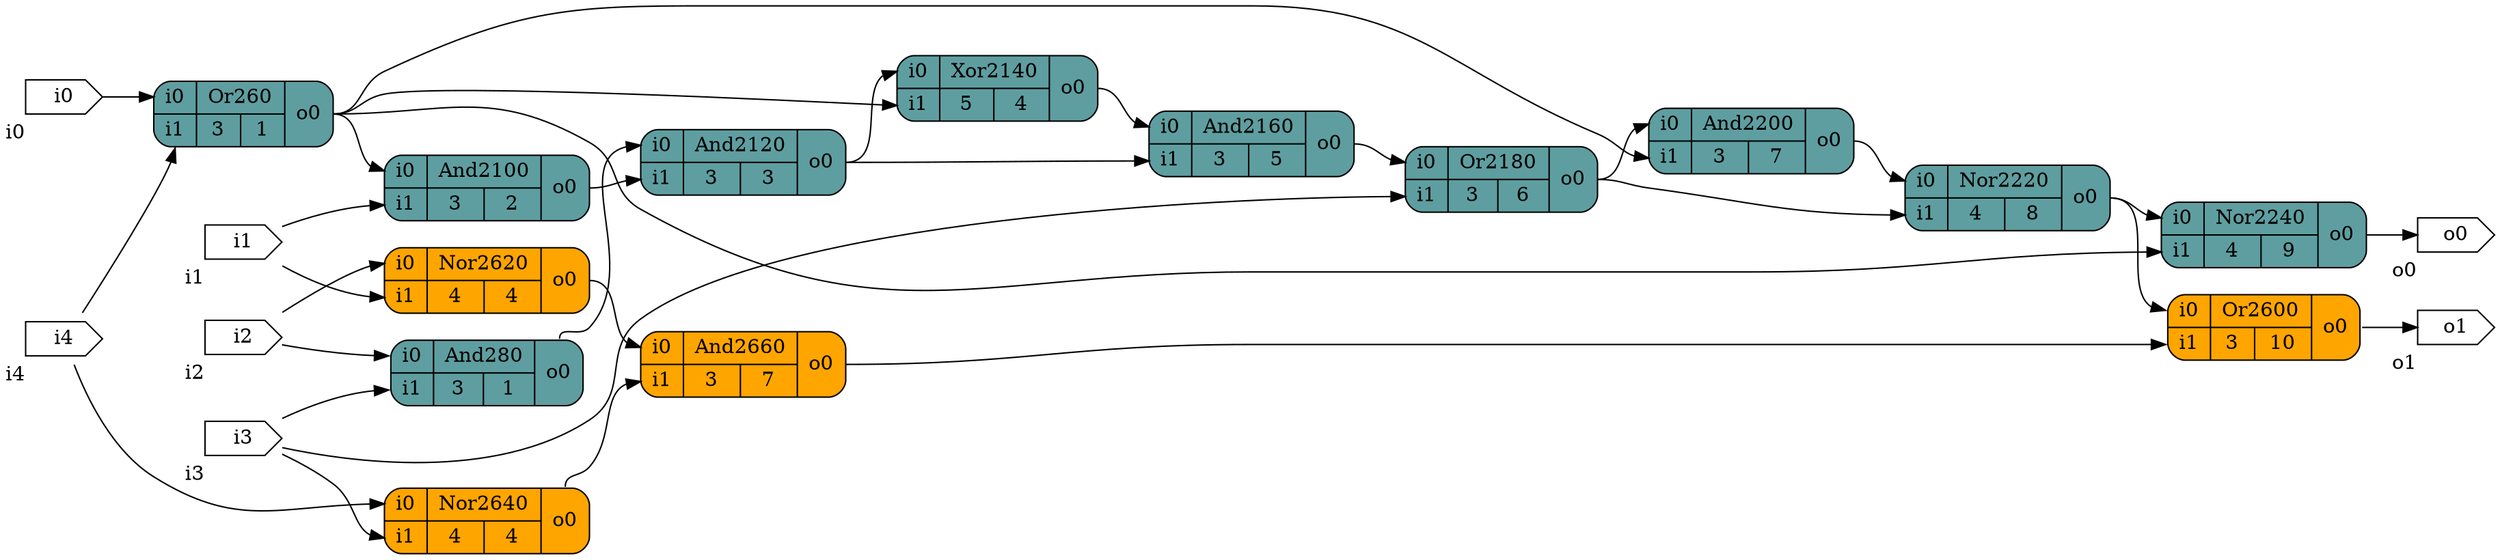 digraph test {
		graph [rankdir = LR];
		Or260[shape=record; style="rounded,filled"; fillcolor=cadetblue; label="{{<i0>i0|<i1>i1}|{Or260|{3|1}}|{<o0>o0}}"]
		And280[shape=record; style="rounded,filled"; fillcolor=cadetblue; label="{{<i0>i0|<i1>i1}|{And280|{3|1}}|{<o0>o0}}"]
		And2100[shape=record; style="rounded,filled"; fillcolor=cadetblue; label="{{<i0>i0|<i1>i1}|{And2100|{3|2}}|{<o0>o0}}"]
		And2120[shape=record; style="rounded,filled"; fillcolor=cadetblue; label="{{<i0>i0|<i1>i1}|{And2120|{3|3}}|{<o0>o0}}"]
		Xor2140[shape=record; style="rounded,filled"; fillcolor=cadetblue; label="{{<i0>i0|<i1>i1}|{Xor2140|{5|4}}|{<o0>o0}}"]
		And2160[shape=record; style="rounded,filled"; fillcolor=cadetblue; label="{{<i0>i0|<i1>i1}|{And2160|{3|5}}|{<o0>o0}}"]
		Or2180[shape=record; style="rounded,filled"; fillcolor=cadetblue; label="{{<i0>i0|<i1>i1}|{Or2180|{3|6}}|{<o0>o0}}"]
		And2200[shape=record; style="rounded,filled"; fillcolor=cadetblue; label="{{<i0>i0|<i1>i1}|{And2200|{3|7}}|{<o0>o0}}"]
		Nor2220[shape=record; style="rounded,filled"; fillcolor=cadetblue; label="{{<i0>i0|<i1>i1}|{Nor2220|{4|8}}|{<o0>o0}}"]
		Nor2240[shape=record; style="rounded,filled"; fillcolor=cadetblue; label="{{<i0>i0|<i1>i1}|{Nor2240|{4|9}}|{<o0>o0}}"]
		Or2600[shape=record; style="rounded,filled"; fillcolor=orange1; label="{{<i0>i0|<i1>i1}|{Or2600|{3|10}}|{<o0>o0}}"]
		Nor2620[shape=record; style="rounded,filled"; fillcolor=orange1; label="{{<i0>i0|<i1>i1}|{Nor2620|{4|4}}|{<o0>o0}}"]
		Nor2640[shape=record; style="rounded,filled"; fillcolor=orange1; label="{{<i0>i0|<i1>i1}|{Nor2640|{4|4}}|{<o0>o0}}"]
		And2660[shape=record; style="rounded,filled"; fillcolor=orange1; label="{{<i0>i0|<i1>i1}|{And2660|{3|7}}|{<o0>o0}}"]
		i0[shape=cds,xlabel="i0"]
		i1[shape=cds,xlabel="i1"]
		i2[shape=cds,xlabel="i2"]
		i3[shape=cds,xlabel="i3"]
		i4[shape=cds,xlabel="i4"]
		o0[shape=cds,xlabel="o0"]
		o1[shape=cds,xlabel="o1"]
		i0 -> Or260:i0;
		i1 -> And2100:i1;
		i1 -> Nor2620:i1;
		i2 -> And280:i0;
		i2 -> Nor2620:i0;
		i3 -> And280:i1;
		i3 -> Or2180:i1;
		i3 -> Nor2640:i1;
		i4 -> Or260:i1;
		i4 -> Nor2640:i0;
		Or260:o0 -> And2100:i0;
		Or260:o0 -> Xor2140:i1;
		Or260:o0 -> And2200:i1;
		Or260:o0 -> Nor2240:i1;
		And280:o0 -> And2120:i0;
		And2100:o0 -> And2120:i1;
		And2120:o0 -> Xor2140:i0;
		And2120:o0 -> And2160:i1;
		Xor2140:o0 -> And2160:i0;
		And2160:o0 -> Or2180:i0;
		Or2180:o0 -> And2200:i0;
		Or2180:o0 -> Nor2220:i1;
		And2200:o0 -> Nor2220:i0;
		Nor2220:o0 -> Nor2240:i0;
		Nor2220:o0 -> Or2600:i0;
		Nor2240:o0 -> o0;
		Or2600:o0 -> o1;
		Nor2620:o0 -> And2660:i0;
		Nor2640:o0 -> And2660:i1;
		And2660:o0 -> Or2600:i1;
}
